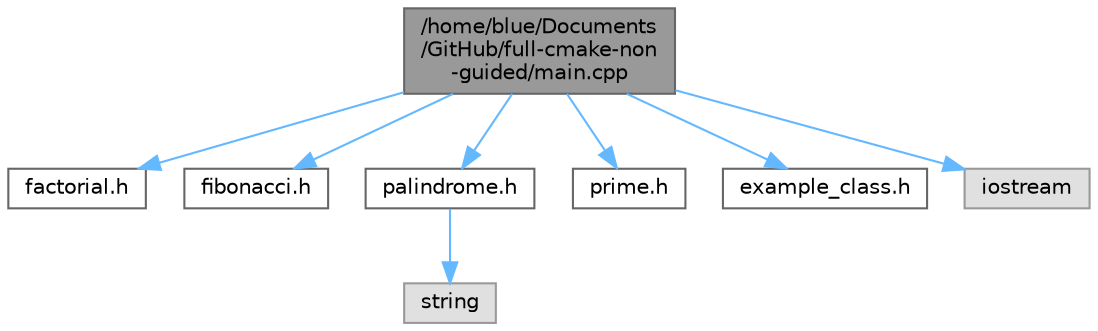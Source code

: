 digraph "/home/blue/Documents/GitHub/full-cmake-non-guided/main.cpp"
{
 // LATEX_PDF_SIZE
  bgcolor="transparent";
  edge [fontname=Helvetica,fontsize=10,labelfontname=Helvetica,labelfontsize=10];
  node [fontname=Helvetica,fontsize=10,shape=box,height=0.2,width=0.4];
  Node1 [id="Node000001",label="/home/blue/Documents\l/GitHub/full-cmake-non\l-guided/main.cpp",height=0.2,width=0.4,color="gray40", fillcolor="grey60", style="filled", fontcolor="black",tooltip="All functions of this project."];
  Node1 -> Node2 [id="edge1_Node000001_Node000002",color="steelblue1",style="solid",tooltip=" "];
  Node2 [id="Node000002",label="factorial.h",height=0.2,width=0.4,color="grey40", fillcolor="white", style="filled",URL="$d1/ded/factorial_8h.html",tooltip="Returns factorial of a number."];
  Node1 -> Node3 [id="edge2_Node000001_Node000003",color="steelblue1",style="solid",tooltip=" "];
  Node3 [id="Node000003",label="fibonacci.h",height=0.2,width=0.4,color="grey40", fillcolor="white", style="filled",URL="$da/d98/fibonacci_8h.html",tooltip="Returns fibonacci of a number."];
  Node1 -> Node4 [id="edge3_Node000001_Node000004",color="steelblue1",style="solid",tooltip=" "];
  Node4 [id="Node000004",label="palindrome.h",height=0.2,width=0.4,color="grey40", fillcolor="white", style="filled",URL="$d3/dbb/palindrome_8h.html",tooltip="Returns if a string of char is a palindrome."];
  Node4 -> Node5 [id="edge4_Node000004_Node000005",color="steelblue1",style="solid",tooltip=" "];
  Node5 [id="Node000005",label="string",height=0.2,width=0.4,color="grey60", fillcolor="#E0E0E0", style="filled",tooltip=" "];
  Node1 -> Node6 [id="edge5_Node000001_Node000006",color="steelblue1",style="solid",tooltip=" "];
  Node6 [id="Node000006",label="prime.h",height=0.2,width=0.4,color="grey40", fillcolor="white", style="filled",URL="$dd/d99/prime_8h.html",tooltip="Returns prime of a number."];
  Node1 -> Node7 [id="edge6_Node000001_Node000007",color="steelblue1",style="solid",tooltip=" "];
  Node7 [id="Node000007",label="example_class.h",height=0.2,width=0.4,color="grey40", fillcolor="white", style="filled",URL="$df/d07/example__class_8h_source.html",tooltip=" "];
  Node1 -> Node8 [id="edge7_Node000001_Node000008",color="steelblue1",style="solid",tooltip=" "];
  Node8 [id="Node000008",label="iostream",height=0.2,width=0.4,color="grey60", fillcolor="#E0E0E0", style="filled",tooltip=" "];
}
